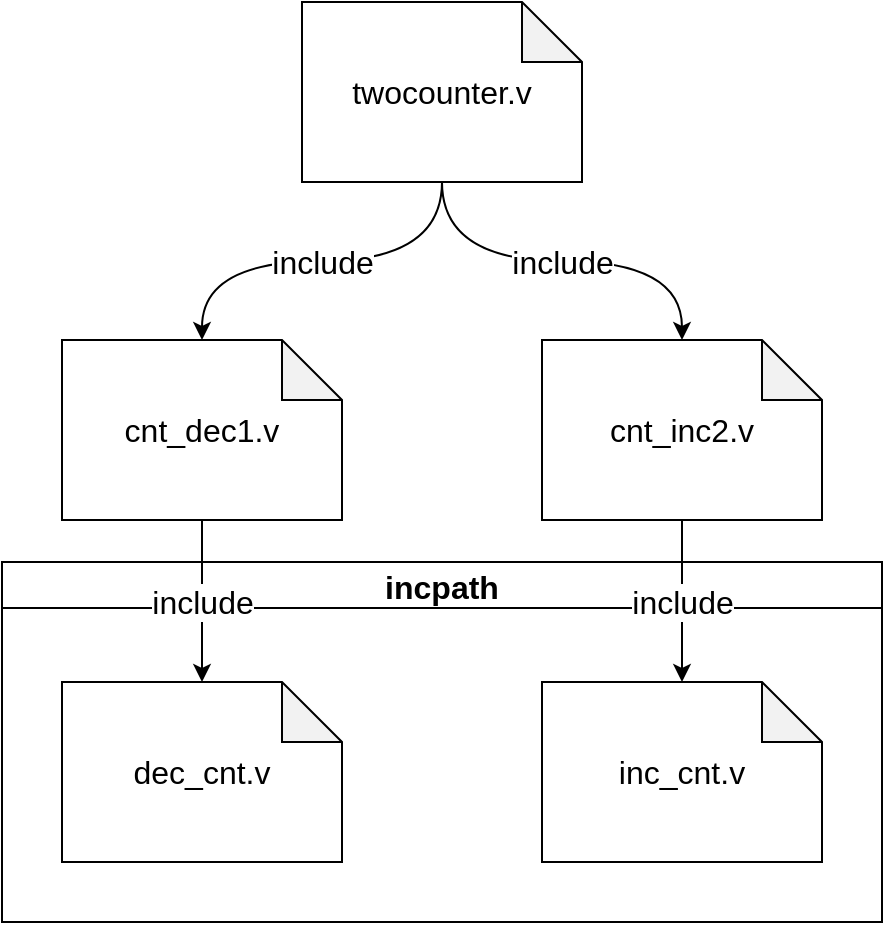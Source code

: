 <mxfile version="14.8.4" type="github">
  <diagram id="keHC-3Po6n7dFOt8Md2U" name="第 1 页">
    <mxGraphModel dx="1422" dy="762" grid="1" gridSize="10" guides="1" tooltips="1" connect="1" arrows="1" fold="1" page="1" pageScale="1" pageWidth="1169" pageHeight="827" math="0" shadow="0">
      <root>
        <mxCell id="0" />
        <mxCell id="1" parent="0" />
        <mxCell id="1QFMjTsGRwsi1aNZfZPo-8" value="include" style="edgeStyle=orthogonalEdgeStyle;rounded=0;orthogonalLoop=1;jettySize=auto;html=1;fontSize=16;curved=1;" edge="1" parent="1" source="1QFMjTsGRwsi1aNZfZPo-1" target="1QFMjTsGRwsi1aNZfZPo-2">
          <mxGeometry relative="1" as="geometry" />
        </mxCell>
        <mxCell id="1QFMjTsGRwsi1aNZfZPo-9" value="include" style="edgeStyle=orthogonalEdgeStyle;rounded=0;orthogonalLoop=1;jettySize=auto;html=1;entryX=0.5;entryY=0;entryDx=0;entryDy=0;entryPerimeter=0;fontSize=16;curved=1;" edge="1" parent="1" source="1QFMjTsGRwsi1aNZfZPo-1" target="1QFMjTsGRwsi1aNZfZPo-3">
          <mxGeometry relative="1" as="geometry" />
        </mxCell>
        <mxCell id="1QFMjTsGRwsi1aNZfZPo-1" value="twocounter.v" style="shape=note;whiteSpace=wrap;html=1;backgroundOutline=1;darkOpacity=0.05;fontSize=16;" vertex="1" parent="1">
          <mxGeometry x="300" y="200" width="140" height="90" as="geometry" />
        </mxCell>
        <mxCell id="1QFMjTsGRwsi1aNZfZPo-2" value="cnt_dec1.v" style="shape=note;whiteSpace=wrap;html=1;backgroundOutline=1;darkOpacity=0.05;fontSize=16;" vertex="1" parent="1">
          <mxGeometry x="180" y="369" width="140" height="90" as="geometry" />
        </mxCell>
        <mxCell id="1QFMjTsGRwsi1aNZfZPo-3" value="cnt_inc2.v" style="shape=note;whiteSpace=wrap;html=1;backgroundOutline=1;darkOpacity=0.05;fontSize=16;" vertex="1" parent="1">
          <mxGeometry x="420" y="369" width="140" height="90" as="geometry" />
        </mxCell>
        <mxCell id="1QFMjTsGRwsi1aNZfZPo-6" value="incpath" style="swimlane;fontSize=16;" vertex="1" parent="1">
          <mxGeometry x="150" y="480" width="440" height="180" as="geometry" />
        </mxCell>
        <mxCell id="1QFMjTsGRwsi1aNZfZPo-4" value="dec_cnt.v" style="shape=note;whiteSpace=wrap;html=1;backgroundOutline=1;darkOpacity=0.05;fontSize=16;" vertex="1" parent="1QFMjTsGRwsi1aNZfZPo-6">
          <mxGeometry x="30" y="60" width="140" height="90" as="geometry" />
        </mxCell>
        <mxCell id="1QFMjTsGRwsi1aNZfZPo-5" value="inc_cnt.v" style="shape=note;whiteSpace=wrap;html=1;backgroundOutline=1;darkOpacity=0.05;fontSize=16;" vertex="1" parent="1QFMjTsGRwsi1aNZfZPo-6">
          <mxGeometry x="270" y="60" width="140" height="90" as="geometry" />
        </mxCell>
        <mxCell id="1QFMjTsGRwsi1aNZfZPo-10" value="include" style="edgeStyle=orthogonalEdgeStyle;rounded=0;orthogonalLoop=1;jettySize=auto;html=1;fontSize=16;curved=1;exitX=0.5;exitY=1;exitDx=0;exitDy=0;exitPerimeter=0;entryX=0.5;entryY=0;entryDx=0;entryDy=0;entryPerimeter=0;" edge="1" parent="1" source="1QFMjTsGRwsi1aNZfZPo-2" target="1QFMjTsGRwsi1aNZfZPo-4">
          <mxGeometry relative="1" as="geometry">
            <mxPoint x="380" y="300" as="sourcePoint" />
            <mxPoint x="260" y="379" as="targetPoint" />
          </mxGeometry>
        </mxCell>
        <mxCell id="1QFMjTsGRwsi1aNZfZPo-11" value="include" style="edgeStyle=orthogonalEdgeStyle;rounded=0;orthogonalLoop=1;jettySize=auto;html=1;fontSize=16;curved=1;exitX=0.5;exitY=1;exitDx=0;exitDy=0;exitPerimeter=0;" edge="1" parent="1" source="1QFMjTsGRwsi1aNZfZPo-3" target="1QFMjTsGRwsi1aNZfZPo-5">
          <mxGeometry relative="1" as="geometry">
            <mxPoint x="260" y="469" as="sourcePoint" />
            <mxPoint x="260" y="550" as="targetPoint" />
          </mxGeometry>
        </mxCell>
      </root>
    </mxGraphModel>
  </diagram>
</mxfile>
